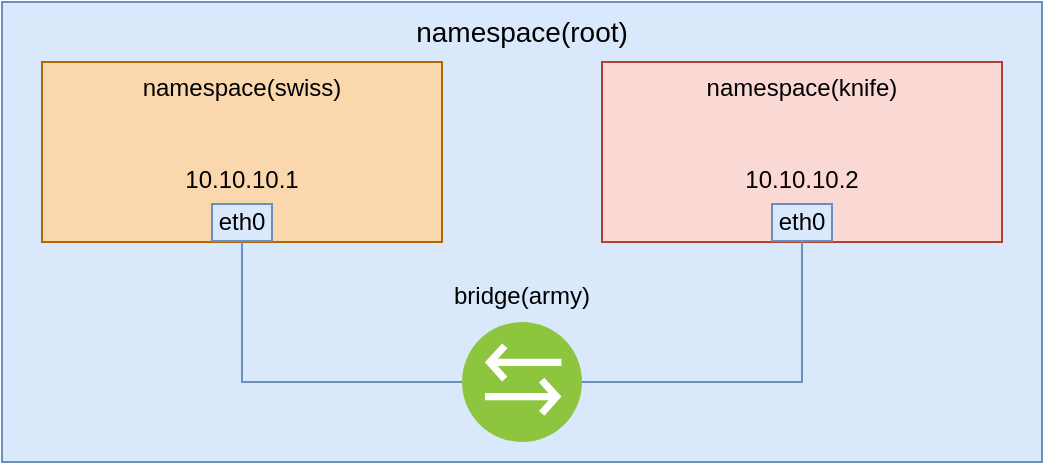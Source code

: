 <mxfile version="20.8.20" type="github">
  <diagram name="Page-1" id="197159a0-c6a4-9194-75a8-e4174976684c">
    <mxGraphModel dx="1226" dy="678" grid="1" gridSize="10" guides="1" tooltips="1" connect="1" arrows="1" fold="1" page="1" pageScale="1.5" pageWidth="1169" pageHeight="826" background="none" math="0" shadow="0">
      <root>
        <mxCell id="0" style=";html=1;" />
        <mxCell id="1" style=";html=1;" parent="0" />
        <mxCell id="1257a543d1cacc4b-43" value="namespace(root)" style="whiteSpace=wrap;html=1;fillColor=#dae8fc;fontSize=14;strokeColor=#6c8ebf;verticalAlign=top;comic=0;" parent="1" vertex="1">
          <mxGeometry x="340" y="340" width="520" height="230" as="geometry" />
        </mxCell>
        <mxCell id="VmguVuheI7iyILMBJv4f-1" value="" style="rounded=0;whiteSpace=wrap;html=1;fillColor=#fad7ac;strokeColor=#b46504;comic=0;" parent="1" vertex="1">
          <mxGeometry x="360" y="370" width="200" height="90" as="geometry" />
        </mxCell>
        <mxCell id="VmguVuheI7iyILMBJv4f-2" value="" style="rounded=0;whiteSpace=wrap;html=1;fillColor=#fad9d5;strokeColor=#ae4132;comic=0;" parent="1" vertex="1">
          <mxGeometry x="640" y="370" width="200" height="90" as="geometry" />
        </mxCell>
        <mxCell id="VmguVuheI7iyILMBJv4f-4" value="" style="aspect=fixed;perimeter=ellipsePerimeter;html=1;align=center;shadow=0;dashed=0;fontColor=#4277BB;labelBackgroundColor=#ffffff;fontSize=12;spacingTop=3;image;image=img/lib/ibm/vpc/Bridge.svg;strokeColor=default;comic=0;" parent="1" vertex="1">
          <mxGeometry x="570" y="500" width="60" height="60" as="geometry" />
        </mxCell>
        <mxCell id="VmguVuheI7iyILMBJv4f-15" value="eth0" style="rounded=0;whiteSpace=wrap;html=1;comic=0;strokeColor=#6c8ebf;fillColor=#dae8fc;" parent="1" vertex="1">
          <mxGeometry x="445" y="441" width="30" height="18.5" as="geometry" />
        </mxCell>
        <mxCell id="VmguVuheI7iyILMBJv4f-16" value="eth0" style="rounded=0;whiteSpace=wrap;html=1;comic=0;strokeColor=#6c8ebf;fillColor=#dae8fc;" parent="1" vertex="1">
          <mxGeometry x="725" y="441" width="30" height="18.5" as="geometry" />
        </mxCell>
        <mxCell id="VmguVuheI7iyILMBJv4f-19" value="" style="endArrow=none;html=1;entryX=0.5;entryY=1;entryDx=0;entryDy=0;exitX=0;exitY=0.5;exitDx=0;exitDy=0;strokeColor=#6c8ebf;rounded=0;fillColor=#dae8fc;strokeWidth=1;comic=0;" parent="1" source="VmguVuheI7iyILMBJv4f-4" target="VmguVuheI7iyILMBJv4f-15" edge="1">
          <mxGeometry width="50" height="50" relative="1" as="geometry">
            <mxPoint x="380" y="740" as="sourcePoint" />
            <mxPoint x="430" y="690" as="targetPoint" />
            <Array as="points">
              <mxPoint x="460" y="530" />
            </Array>
          </mxGeometry>
        </mxCell>
        <mxCell id="VmguVuheI7iyILMBJv4f-20" value="" style="endArrow=none;html=1;entryX=0.5;entryY=1;entryDx=0;entryDy=0;exitX=1;exitY=0.5;exitDx=0;exitDy=0;strokeColor=#6c8ebf;rounded=0;fillColor=#dae8fc;strokeWidth=1;comic=0;" parent="1" source="VmguVuheI7iyILMBJv4f-4" target="VmguVuheI7iyILMBJv4f-16" edge="1">
          <mxGeometry width="50" height="50" relative="1" as="geometry">
            <mxPoint x="580" y="560" as="sourcePoint" />
            <mxPoint x="470" y="478.5" as="targetPoint" />
            <Array as="points">
              <mxPoint x="740" y="530" />
            </Array>
          </mxGeometry>
        </mxCell>
        <mxCell id="VmguVuheI7iyILMBJv4f-25" value="namespace(swiss)" style="text;html=1;strokeColor=none;fillColor=none;align=center;verticalAlign=middle;whiteSpace=wrap;rounded=0;comic=0;" parent="1" vertex="1">
          <mxGeometry x="410" y="373" width="100" height="20" as="geometry" />
        </mxCell>
        <mxCell id="VmguVuheI7iyILMBJv4f-26" value="namespace(knife)" style="text;html=1;strokeColor=none;fillColor=none;align=center;verticalAlign=middle;whiteSpace=wrap;rounded=0;comic=0;" parent="1" vertex="1">
          <mxGeometry x="690" y="373" width="100" height="20" as="geometry" />
        </mxCell>
        <mxCell id="VmguVuheI7iyILMBJv4f-27" value="bridge(army)" style="text;html=1;strokeColor=none;fillColor=none;align=center;verticalAlign=middle;whiteSpace=wrap;rounded=0;comic=0;" parent="1" vertex="1">
          <mxGeometry x="550" y="477" width="100" height="20" as="geometry" />
        </mxCell>
        <mxCell id="VmguVuheI7iyILMBJv4f-30" value="10.10.10.1" style="text;html=1;strokeColor=none;fillColor=none;align=center;verticalAlign=middle;whiteSpace=wrap;rounded=0;comic=0;" parent="1" vertex="1">
          <mxGeometry x="410" y="419" width="100" height="20" as="geometry" />
        </mxCell>
        <mxCell id="VmguVuheI7iyILMBJv4f-31" value="10.10.10.2" style="text;html=1;strokeColor=none;fillColor=none;align=center;verticalAlign=middle;whiteSpace=wrap;rounded=0;comic=0;" parent="1" vertex="1">
          <mxGeometry x="690" y="419" width="100" height="20" as="geometry" />
        </mxCell>
      </root>
    </mxGraphModel>
  </diagram>
</mxfile>
